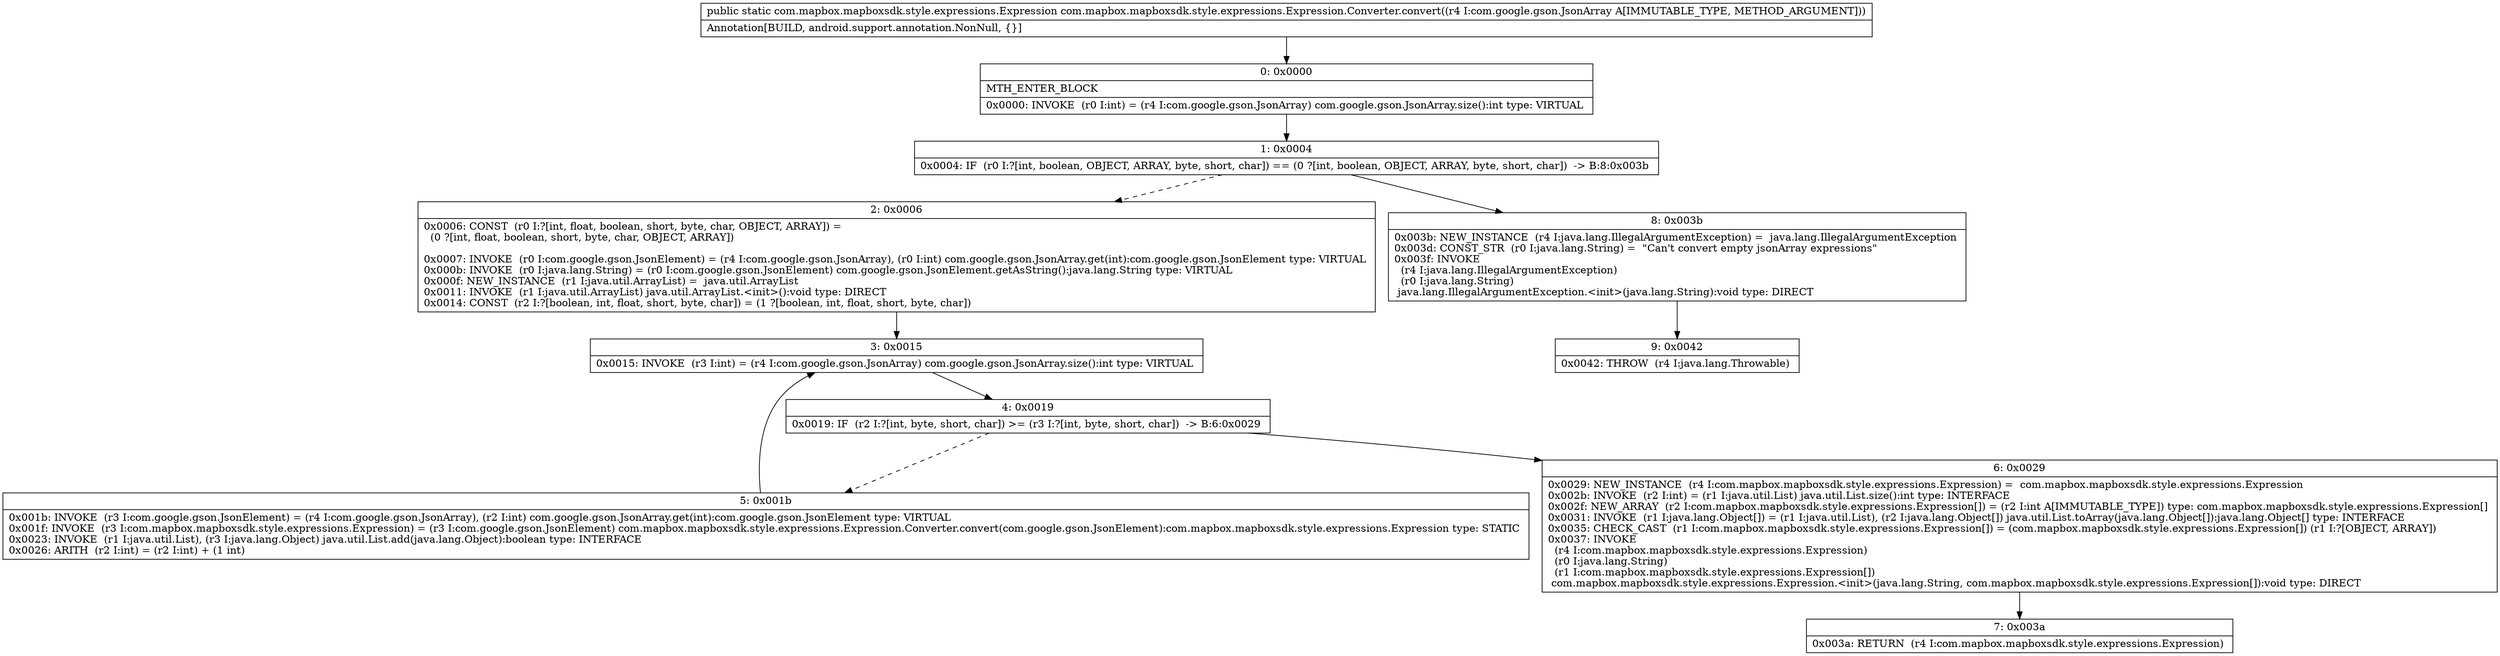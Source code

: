 digraph "CFG forcom.mapbox.mapboxsdk.style.expressions.Expression.Converter.convert(Lcom\/google\/gson\/JsonArray;)Lcom\/mapbox\/mapboxsdk\/style\/expressions\/Expression;" {
Node_0 [shape=record,label="{0\:\ 0x0000|MTH_ENTER_BLOCK\l|0x0000: INVOKE  (r0 I:int) = (r4 I:com.google.gson.JsonArray) com.google.gson.JsonArray.size():int type: VIRTUAL \l}"];
Node_1 [shape=record,label="{1\:\ 0x0004|0x0004: IF  (r0 I:?[int, boolean, OBJECT, ARRAY, byte, short, char]) == (0 ?[int, boolean, OBJECT, ARRAY, byte, short, char])  \-\> B:8:0x003b \l}"];
Node_2 [shape=record,label="{2\:\ 0x0006|0x0006: CONST  (r0 I:?[int, float, boolean, short, byte, char, OBJECT, ARRAY]) = \l  (0 ?[int, float, boolean, short, byte, char, OBJECT, ARRAY])\l \l0x0007: INVOKE  (r0 I:com.google.gson.JsonElement) = (r4 I:com.google.gson.JsonArray), (r0 I:int) com.google.gson.JsonArray.get(int):com.google.gson.JsonElement type: VIRTUAL \l0x000b: INVOKE  (r0 I:java.lang.String) = (r0 I:com.google.gson.JsonElement) com.google.gson.JsonElement.getAsString():java.lang.String type: VIRTUAL \l0x000f: NEW_INSTANCE  (r1 I:java.util.ArrayList) =  java.util.ArrayList \l0x0011: INVOKE  (r1 I:java.util.ArrayList) java.util.ArrayList.\<init\>():void type: DIRECT \l0x0014: CONST  (r2 I:?[boolean, int, float, short, byte, char]) = (1 ?[boolean, int, float, short, byte, char]) \l}"];
Node_3 [shape=record,label="{3\:\ 0x0015|0x0015: INVOKE  (r3 I:int) = (r4 I:com.google.gson.JsonArray) com.google.gson.JsonArray.size():int type: VIRTUAL \l}"];
Node_4 [shape=record,label="{4\:\ 0x0019|0x0019: IF  (r2 I:?[int, byte, short, char]) \>= (r3 I:?[int, byte, short, char])  \-\> B:6:0x0029 \l}"];
Node_5 [shape=record,label="{5\:\ 0x001b|0x001b: INVOKE  (r3 I:com.google.gson.JsonElement) = (r4 I:com.google.gson.JsonArray), (r2 I:int) com.google.gson.JsonArray.get(int):com.google.gson.JsonElement type: VIRTUAL \l0x001f: INVOKE  (r3 I:com.mapbox.mapboxsdk.style.expressions.Expression) = (r3 I:com.google.gson.JsonElement) com.mapbox.mapboxsdk.style.expressions.Expression.Converter.convert(com.google.gson.JsonElement):com.mapbox.mapboxsdk.style.expressions.Expression type: STATIC \l0x0023: INVOKE  (r1 I:java.util.List), (r3 I:java.lang.Object) java.util.List.add(java.lang.Object):boolean type: INTERFACE \l0x0026: ARITH  (r2 I:int) = (r2 I:int) + (1 int) \l}"];
Node_6 [shape=record,label="{6\:\ 0x0029|0x0029: NEW_INSTANCE  (r4 I:com.mapbox.mapboxsdk.style.expressions.Expression) =  com.mapbox.mapboxsdk.style.expressions.Expression \l0x002b: INVOKE  (r2 I:int) = (r1 I:java.util.List) java.util.List.size():int type: INTERFACE \l0x002f: NEW_ARRAY  (r2 I:com.mapbox.mapboxsdk.style.expressions.Expression[]) = (r2 I:int A[IMMUTABLE_TYPE]) type: com.mapbox.mapboxsdk.style.expressions.Expression[] \l0x0031: INVOKE  (r1 I:java.lang.Object[]) = (r1 I:java.util.List), (r2 I:java.lang.Object[]) java.util.List.toArray(java.lang.Object[]):java.lang.Object[] type: INTERFACE \l0x0035: CHECK_CAST  (r1 I:com.mapbox.mapboxsdk.style.expressions.Expression[]) = (com.mapbox.mapboxsdk.style.expressions.Expression[]) (r1 I:?[OBJECT, ARRAY]) \l0x0037: INVOKE  \l  (r4 I:com.mapbox.mapboxsdk.style.expressions.Expression)\l  (r0 I:java.lang.String)\l  (r1 I:com.mapbox.mapboxsdk.style.expressions.Expression[])\l com.mapbox.mapboxsdk.style.expressions.Expression.\<init\>(java.lang.String, com.mapbox.mapboxsdk.style.expressions.Expression[]):void type: DIRECT \l}"];
Node_7 [shape=record,label="{7\:\ 0x003a|0x003a: RETURN  (r4 I:com.mapbox.mapboxsdk.style.expressions.Expression) \l}"];
Node_8 [shape=record,label="{8\:\ 0x003b|0x003b: NEW_INSTANCE  (r4 I:java.lang.IllegalArgumentException) =  java.lang.IllegalArgumentException \l0x003d: CONST_STR  (r0 I:java.lang.String) =  \"Can't convert empty jsonArray expressions\" \l0x003f: INVOKE  \l  (r4 I:java.lang.IllegalArgumentException)\l  (r0 I:java.lang.String)\l java.lang.IllegalArgumentException.\<init\>(java.lang.String):void type: DIRECT \l}"];
Node_9 [shape=record,label="{9\:\ 0x0042|0x0042: THROW  (r4 I:java.lang.Throwable) \l}"];
MethodNode[shape=record,label="{public static com.mapbox.mapboxsdk.style.expressions.Expression com.mapbox.mapboxsdk.style.expressions.Expression.Converter.convert((r4 I:com.google.gson.JsonArray A[IMMUTABLE_TYPE, METHOD_ARGUMENT]))  | Annotation[BUILD, android.support.annotation.NonNull, \{\}]\l}"];
MethodNode -> Node_0;
Node_0 -> Node_1;
Node_1 -> Node_2[style=dashed];
Node_1 -> Node_8;
Node_2 -> Node_3;
Node_3 -> Node_4;
Node_4 -> Node_5[style=dashed];
Node_4 -> Node_6;
Node_5 -> Node_3;
Node_6 -> Node_7;
Node_8 -> Node_9;
}

